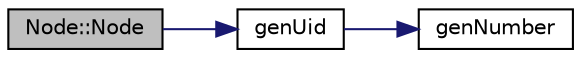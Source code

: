 digraph "Node::Node"
{
  edge [fontname="Helvetica",fontsize="10",labelfontname="Helvetica",labelfontsize="10"];
  node [fontname="Helvetica",fontsize="10",shape=record];
  rankdir="LR";
  Node0 [label="Node::Node",height=0.2,width=0.4,color="black", fillcolor="grey75", style="filled", fontcolor="black"];
  Node0 -> Node1 [color="midnightblue",fontsize="10",style="solid",fontname="Helvetica"];
  Node1 [label="genUid",height=0.2,width=0.4,color="black", fillcolor="white", style="filled",URL="$utils_8h.html#a598f7b03542bab81fd3f157654b74ad5"];
  Node1 -> Node2 [color="midnightblue",fontsize="10",style="solid",fontname="Helvetica"];
  Node2 [label="genNumber",height=0.2,width=0.4,color="black", fillcolor="white", style="filled",URL="$utils_8cpp.html#a664548c39deee1b12bd183712cd7199b"];
}

